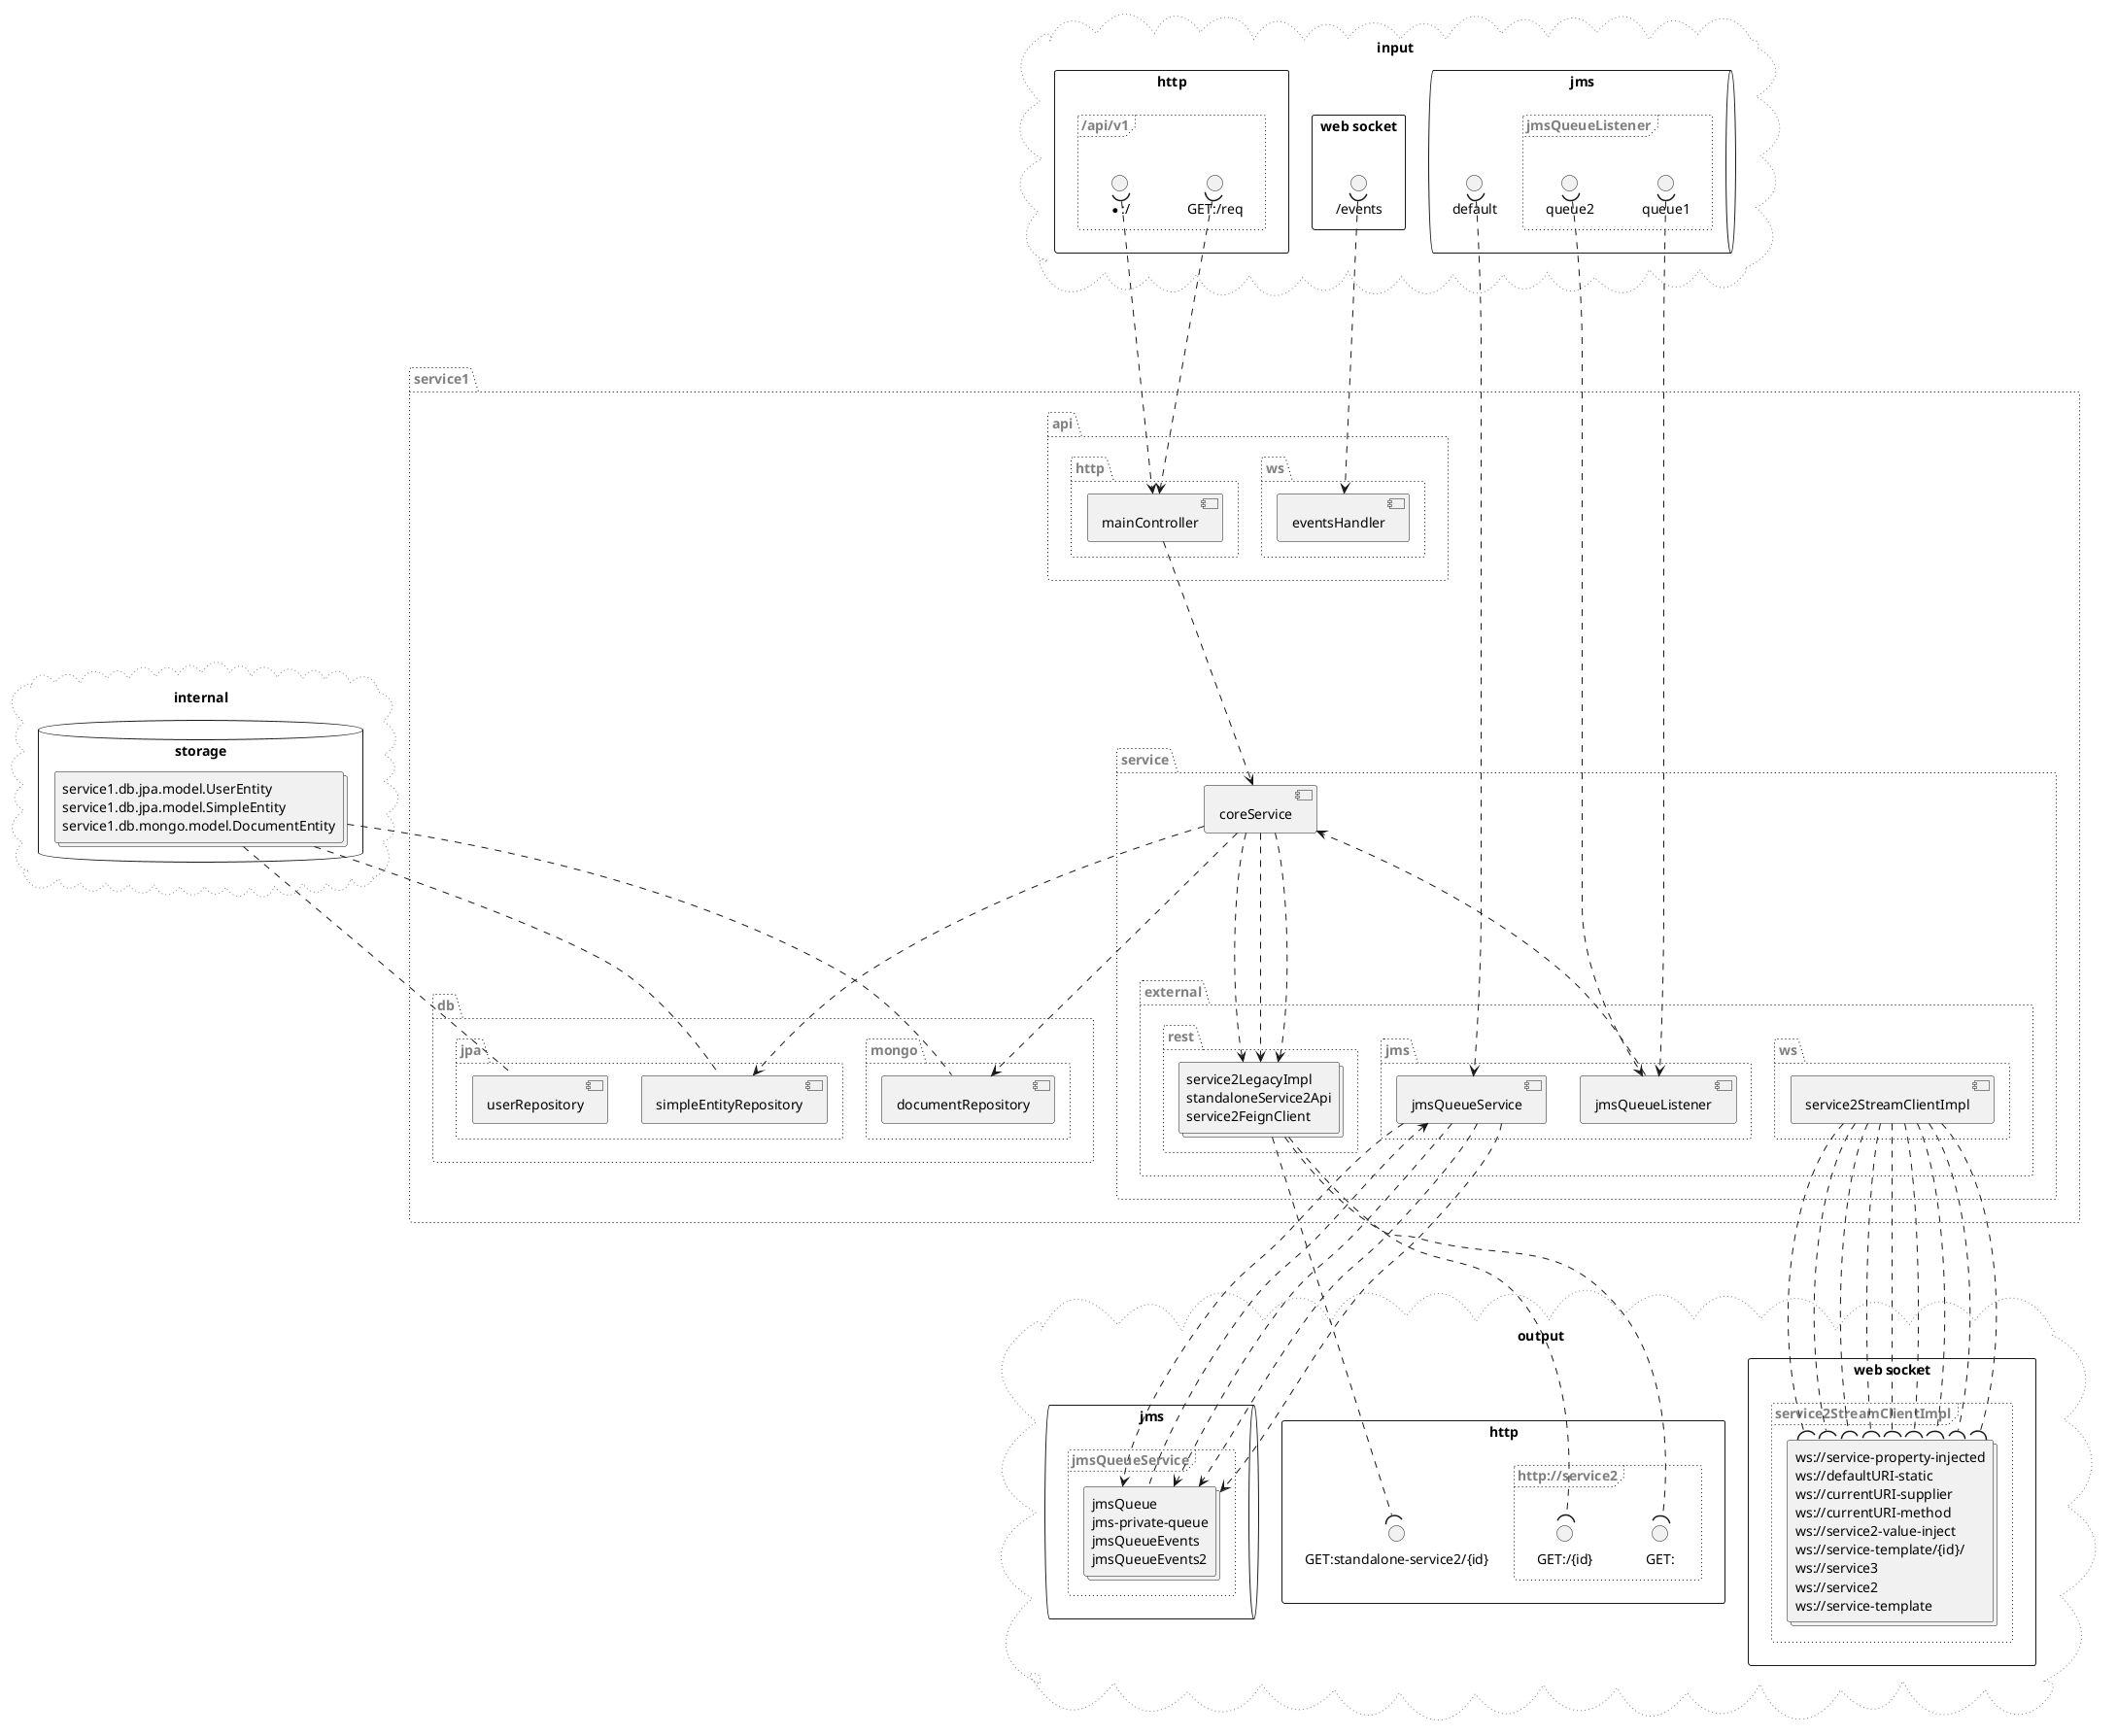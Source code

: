 @startuml
package "service1" as service1 #line.dotted;text:gray {
  package "api" as service1.api #line.dotted;text:gray {
    package "http" as service1.api.http #line.dotted;text:gray {
      component mainController as mainController
    }
    package "ws" as service1.api.ws #line.dotted;text:gray {
      component eventsHandler as eventsHandler
    }
  }
  package "service" as service1.service #line.dotted;text:gray {
    component coreService as coreService
    package "external" as service1.service.external #line.dotted;text:gray {
      package "jms" as service1.service.external.jms #line.dotted;text:gray {
        component jmsQueueListener as jmsQueueListener
        component jmsQueueService as jmsQueueService
      }
      package "rest" as service1.service.external.rest #line.dotted;text:gray {
        collections "service2LegacyImpl\n\
standaloneService2Api\n\
service2FeignClient" as service1.service.external.rest.components
      }
      package "ws" as service1.service.external.ws #line.dotted;text:gray {
        component service2StreamClientImpl as service2StreamClientImpl
      }
    }
  }
  package "db" as service1.db #line.dotted;text:gray {
    package "jpa" as service1.db.jpa #line.dotted;text:gray {
      component userRepository as userRepository
      component simpleEntityRepository as simpleEntityRepository
    }
    package "mongo" as service1.db.mongo #line.dotted;text:gray {
      component documentRepository as documentRepository
    }
  }
}
mainController ....> coreService
coreService ....> service1.service.external.rest.components
coreService ....> service1.service.external.rest.components
coreService ....> service1.service.external.rest.components
coreService ....> simpleEntityRepository
coreService ....> documentRepository
jmsQueueListener ....> coreService
cloud "internal" as internal #line.dotted;line:gray; {
  database "storage" as internal.storage {
    collections "service1.db.jpa.model.UserEntity\n\
service1.db.jpa.model.SimpleEntity\n\
service1.db.mongo.model.DocumentEntity" as internal.storage.interfaces
    internal.storage.interfaces .... userRepository
    internal.storage.interfaces .... simpleEntityRepository
    internal.storage.interfaces .... documentRepository
  }
}
cloud "input" as input #line.dotted;line:gray; {
  rectangle "http" as input.http {
    frame "/api/v1" #line.dotted;text:gray {
      interface "*:/" as in....api.v1.
      in....api.v1. )....> mainController
      interface "GET:/req" as in.GET..api.v1.req
      in.GET..api.v1.req )....> mainController
    }
  }
  rectangle "web socket" as input.websocket {
    interface "/events" as in.in.ws..events
    in.in.ws..events )....> eventsHandler
  }
  queue "jms" as input.jms {
    interface "default" as in.default.in
    in.default.in )....> jmsQueueService
    frame "jmsQueueListener" as input.jms.jms.jmsQueueListener #line.dotted;text:gray {
      interface "queue2" as in.queue2.in
      in.queue2.in )....> jmsQueueListener
      interface "queue1" as in.queue1.in
      in.queue1.in )....> jmsQueueListener
    }
  }
}
cloud "output" as output #line.dotted;line:gray; {
  rectangle "http" as output.http {
    interface "GET:standalone-service2/{id}" as out.GET.standalone.service2..id.
    service1.service.external.rest.components ....( out.GET.standalone.service2..id.
    frame "http://service2" #line.dotted;text:gray {
      interface "GET:/{id}" as out.GET.http...service2..id.
      service1.service.external.rest.components ....( out.GET.http...service2..id.
      interface "GET:" as out.GET.http...service2
      service1.service.external.rest.components ....( out.GET.http...service2
    }
  }
  rectangle "web socket" as output.websocket {
    frame "service2StreamClientImpl" as output.websocket.websocket.service2StreamClientImpl #line.dotted;text:gray {
      collections "ws://service-property-injected\n\
ws://defaultURI-static\n\
ws://currentURI-supplier\n\
ws://currentURI-method\n\
ws://service2-value-inject\n\
ws://service-template/{id}/\n\
ws://service3\n\
ws://service2\n\
ws://service-template" as service2StreamClientImpl.interfaces
      service2StreamClientImpl ....( service2StreamClientImpl.interfaces
      service2StreamClientImpl ....( service2StreamClientImpl.interfaces
      service2StreamClientImpl ....( service2StreamClientImpl.interfaces
      service2StreamClientImpl ....( service2StreamClientImpl.interfaces
      service2StreamClientImpl ....( service2StreamClientImpl.interfaces
      service2StreamClientImpl ....( service2StreamClientImpl.interfaces
      service2StreamClientImpl ....( service2StreamClientImpl.interfaces
      service2StreamClientImpl ....( service2StreamClientImpl.interfaces
      service2StreamClientImpl ....( service2StreamClientImpl.interfaces
    }
  }
  queue "jms" as output.jms {
    frame "jmsQueueService" as output.jms.jms.jmsQueueService #line.dotted;text:gray {
      collections "jmsQueue\n\
jms-private-queue\n\
jmsQueueEvents\n\
jmsQueueEvents2" as jmsQueueService.interfaces
      jmsQueueService ....> jmsQueueService.interfaces
      jmsQueueService <.... jmsQueueService.interfaces
      jmsQueueService ....> jmsQueueService.interfaces
      jmsQueueService ....> jmsQueueService.interfaces
      jmsQueueService ....> jmsQueueService.interfaces
    }
  }
}
@enduml
